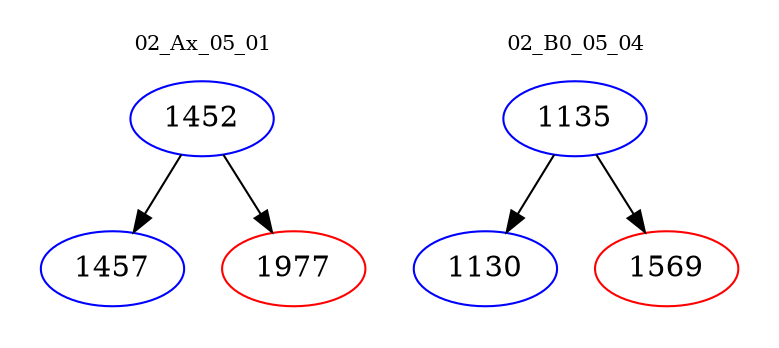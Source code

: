 digraph{
subgraph cluster_0 {
color = white
label = "02_Ax_05_01";
fontsize=10;
T0_1452 [label="1452", color="blue"]
T0_1452 -> T0_1457 [color="black"]
T0_1457 [label="1457", color="blue"]
T0_1452 -> T0_1977 [color="black"]
T0_1977 [label="1977", color="red"]
}
subgraph cluster_1 {
color = white
label = "02_B0_05_04";
fontsize=10;
T1_1135 [label="1135", color="blue"]
T1_1135 -> T1_1130 [color="black"]
T1_1130 [label="1130", color="blue"]
T1_1135 -> T1_1569 [color="black"]
T1_1569 [label="1569", color="red"]
}
}
